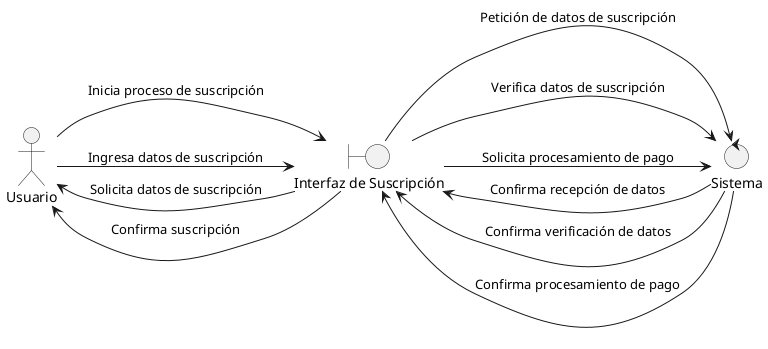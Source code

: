 @startuml
left to right direction
actor Usuario as U
boundary "Interfaz de Suscripción" as IS
control "Sistema" as S

U --> IS: Inicia proceso de suscripción
IS --> U: Solicita datos de suscripción
U --> IS: Ingresa datos de suscripción
IS --> S: Petición de datos de suscripción
S --> IS: Confirma recepción de datos
IS --> S: Verifica datos de suscripción
S --> IS: Confirma verificación de datos
IS --> S: Solicita procesamiento de pago
S --> IS: Confirma procesamiento de pago
IS --> U: Confirma suscripción

@enduml
